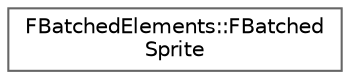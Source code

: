 digraph "Graphical Class Hierarchy"
{
 // INTERACTIVE_SVG=YES
 // LATEX_PDF_SIZE
  bgcolor="transparent";
  edge [fontname=Helvetica,fontsize=10,labelfontname=Helvetica,labelfontsize=10];
  node [fontname=Helvetica,fontsize=10,shape=box,height=0.2,width=0.4];
  rankdir="LR";
  Node0 [id="Node000000",label="FBatchedElements::FBatched\lSprite",height=0.2,width=0.4,color="grey40", fillcolor="white", style="filled",URL="$dd/dfb/structFBatchedElements_1_1FBatchedSprite.html",tooltip=" "];
}
